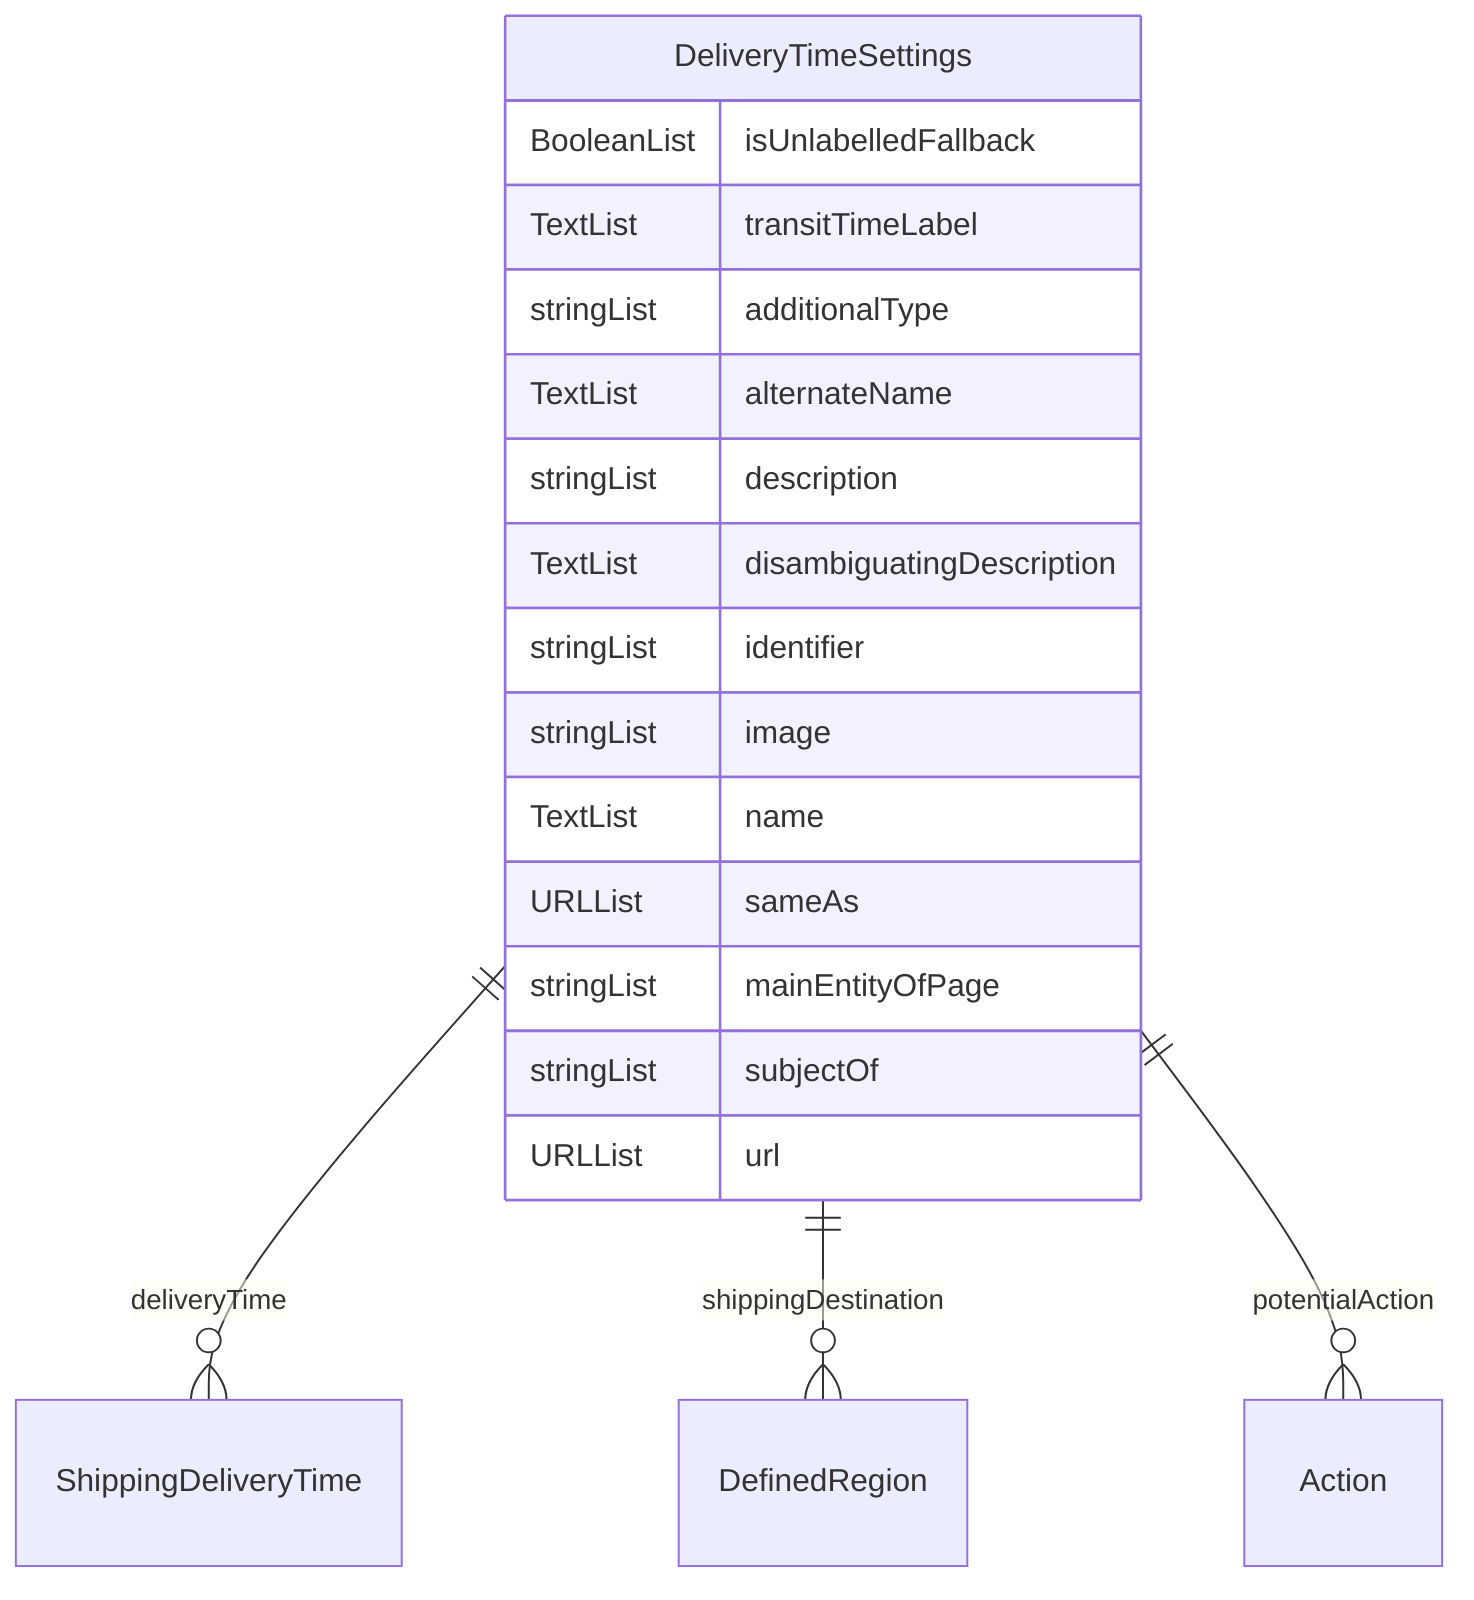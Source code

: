 erDiagram
DeliveryTimeSettings {
    BooleanList isUnlabelledFallback  
    TextList transitTimeLabel  
    stringList additionalType  
    TextList alternateName  
    stringList description  
    TextList disambiguatingDescription  
    stringList identifier  
    stringList image  
    TextList name  
    URLList sameAs  
    stringList mainEntityOfPage  
    stringList subjectOf  
    URLList url  
}

DeliveryTimeSettings ||--}o ShippingDeliveryTime : "deliveryTime"
DeliveryTimeSettings ||--}o DefinedRegion : "shippingDestination"
DeliveryTimeSettings ||--}o Action : "potentialAction"